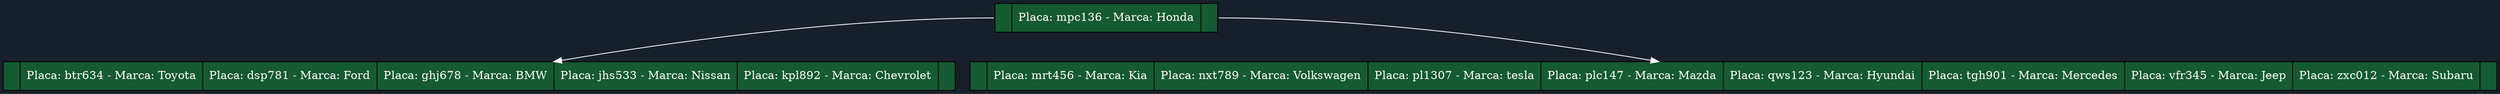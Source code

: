 digraph G {
bgcolor="#17202a";
node [shape=record, style=filled, fillcolor="#145a32", fontcolor="white"];
edge [color="white"];
nodo0 [label="<p0> |Placa: mpc136 - Marca: Honda| <p1>"];
nodo5 [label="<p0> |Placa: btr634 - Marca: Toyota|Placa: dsp781 - Marca: Ford|Placa: ghj678 - Marca: BMW|Placa: jhs533 - Marca: Nissan|Placa: kpl892 - Marca: Chevrolet| <p5>"];
nodo0:p0 -> nodo5;
nodo7 [label="<p0> |Placa: mrt456 - Marca: Kia|Placa: nxt789 - Marca: Volkswagen|Placa: pl1307 - Marca: tesla|Placa: plc147 - Marca: Mazda|Placa: qws123 - Marca: Hyundai|Placa: tgh901 - Marca: Mercedes|Placa: vfr345 - Marca: Jeep|Placa: zxc012 - Marca: Subaru| <p8>"];
nodo0:p1 -> nodo7;
}